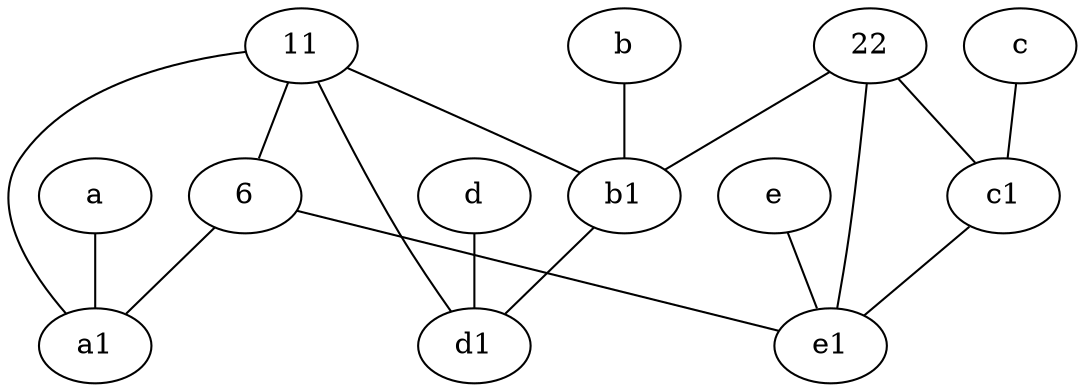 graph {
	node [labelfontsize=50]
	a [labelfontsize=50 pos="8,2!"]
	d1 [labelfontsize=50 pos="3,5!"]
	e [labelfontsize=50 pos="7,9!"]
	11 [labelfontsize=50]
	c [labelfontsize=50 pos="4.5,2!"]
	d [labelfontsize=50 pos="2,5!"]
	6 [labelfontsize=50]
	e1 [labelfontsize=50 pos="7,7!"]
	a1 [labelfontsize=50 pos="8,3!"]
	c1 [labelfontsize=50 pos="4.5,3!"]
	22 [labelfontsize=50]
	b [labelfontsize=50 pos="10,4!"]
	b1 [labelfontsize=50 pos="9,4!"]
	c -- c1
	22 -- e1
	22 -- b1
	b1 -- d1
	d -- d1
	11 -- d1
	a -- a1
	e -- e1
	22 -- c1
	6 -- e1
	11 -- 6
	11 -- a1
	11 -- b1
	6 -- a1
	b -- b1
	c1 -- e1
}
